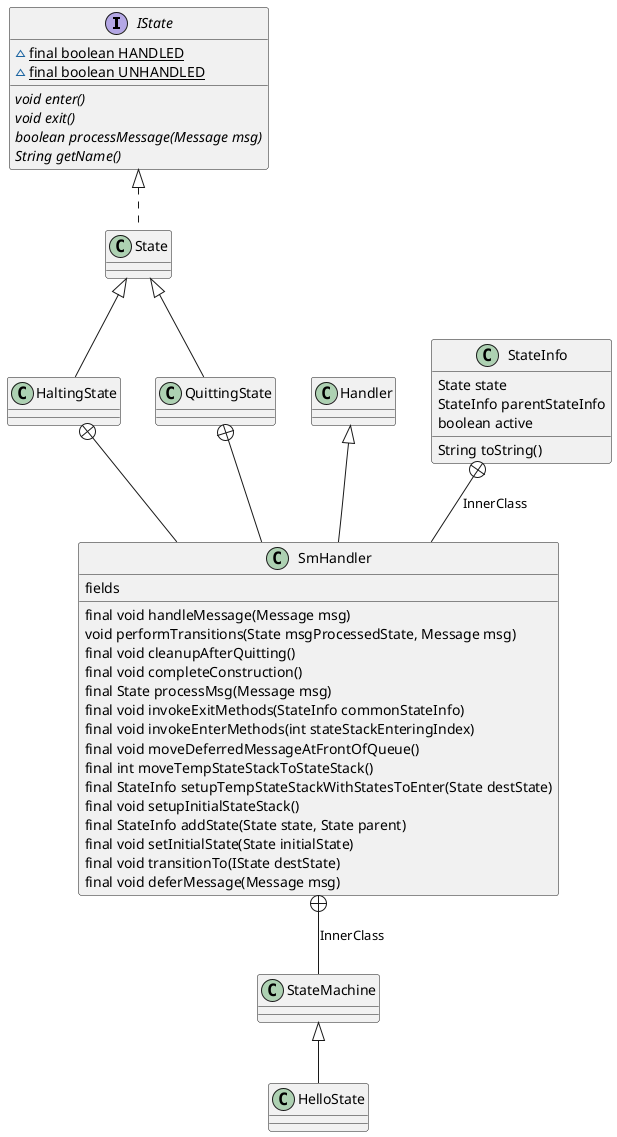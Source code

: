 @startuml
interface IState {
    ~ {static} final boolean HANDLED
    ~ {static} final boolean UNHANDLED
    {abstract} void enter()
    {abstract} void exit()
    {abstract} boolean processMessage(Message msg)
    {abstract} String getName()
}
IState <|.. State
Handler <|-- SmHandler
class SmHandler {
    {field} fields
    final void handleMessage(Message msg)
    void performTransitions(State msgProcessedState, Message msg)
    final void cleanupAfterQuitting()
    final void completeConstruction()
    final State processMsg(Message msg)
    final void invokeExitMethods(StateInfo commonStateInfo)
    final void invokeEnterMethods(int stateStackEnteringIndex)
    final void moveDeferredMessageAtFrontOfQueue()
    final int moveTempStateStackToStateStack()
    final StateInfo setupTempStateStackWithStatesToEnter(State destState)
    final void setupInitialStateStack()
    final StateInfo addState(State state, State parent)
    final void setInitialState(State initialState)
    final void transitionTo(IState destState)
    final void deferMessage(Message msg)
}
SmHandler +-- StateMachine : InnerClass
StateMachine <|-- HelloState
class StateInfo {
    State state
    StateInfo parentStateInfo
    boolean active
    String toString()
}
StateInfo +-- SmHandler : InnerClass
State <|-- HaltingState
HaltingState +-- SmHandler
State <|-- QuittingState
QuittingState +-- SmHandler


@enduml
